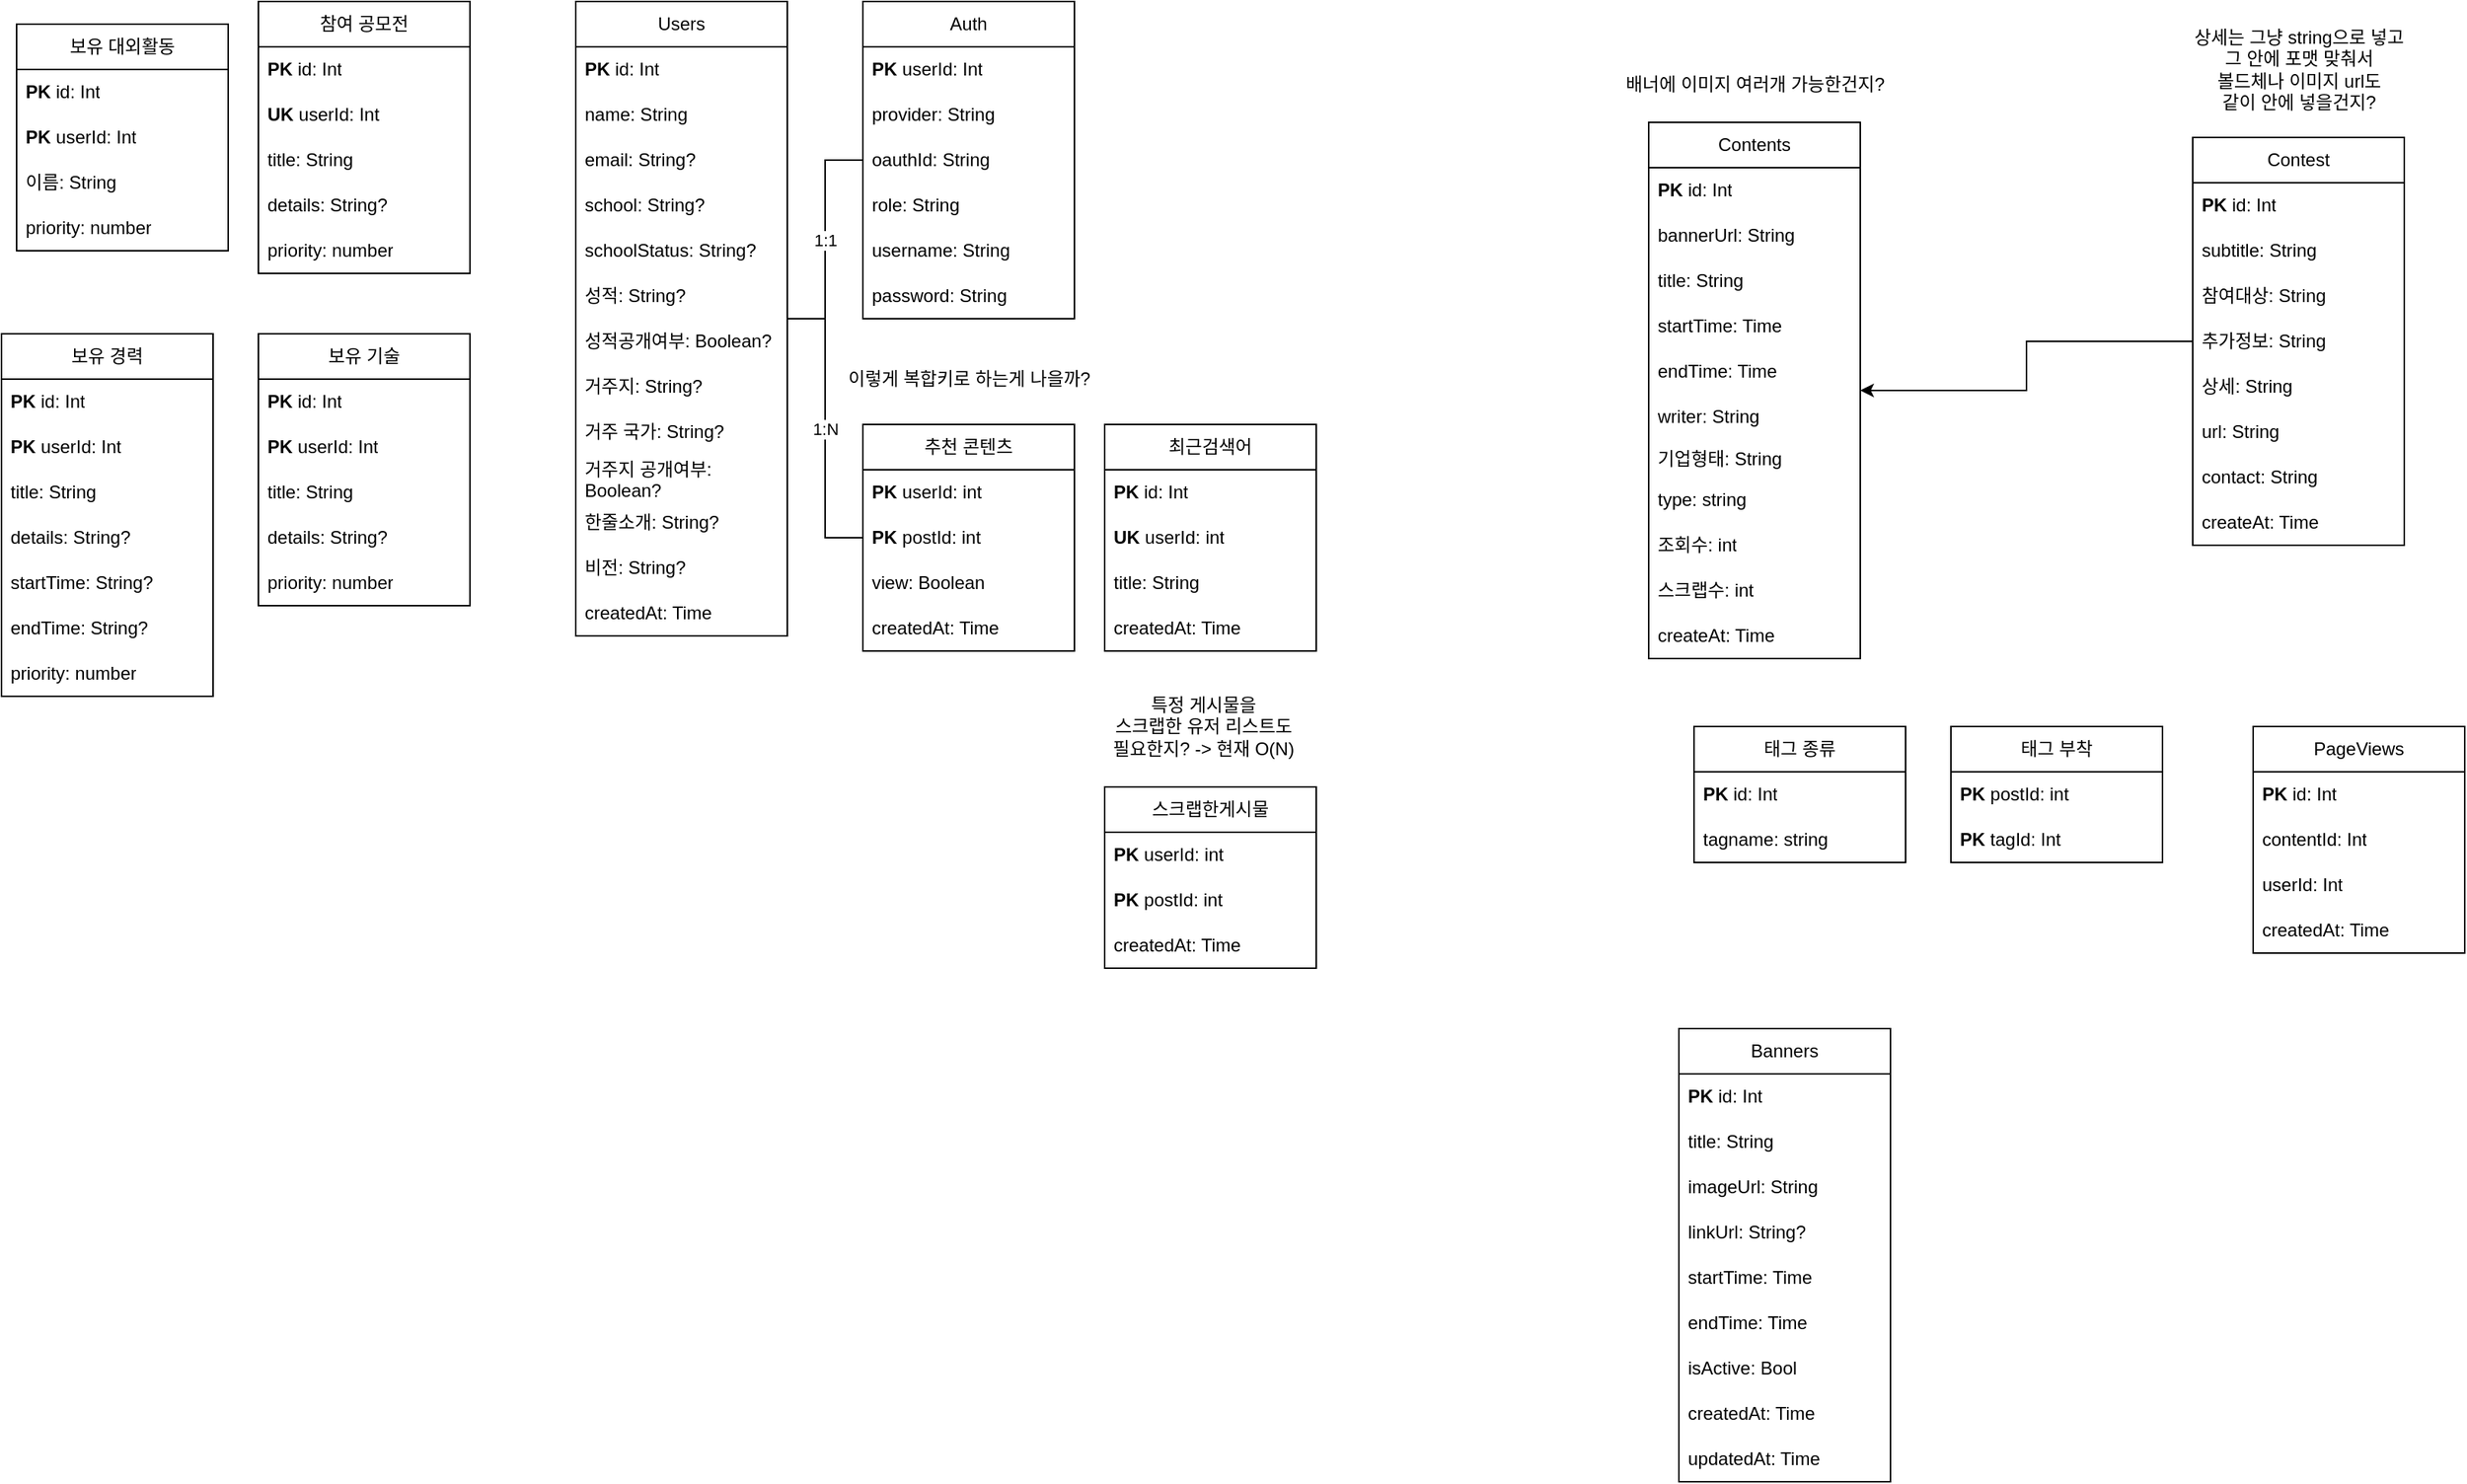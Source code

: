 <mxfile version="28.1.0">
  <diagram name="페이지-1" id="HZmdHl-DIuU1iqDuJJp0">
    <mxGraphModel dx="2016" dy="564" grid="1" gridSize="10" guides="1" tooltips="1" connect="1" arrows="1" fold="1" page="1" pageScale="1" pageWidth="827" pageHeight="1169" math="0" shadow="0">
      <root>
        <mxCell id="0" />
        <mxCell id="1" parent="0" />
        <mxCell id="65h-Gdv-DMRU2zTLTygP-1" value="Users" style="swimlane;fontStyle=0;childLayout=stackLayout;horizontal=1;startSize=30;horizontalStack=0;resizeParent=1;resizeParentMax=0;resizeLast=0;collapsible=1;marginBottom=0;whiteSpace=wrap;html=1;" parent="1" vertex="1">
          <mxGeometry x="170" y="240" width="140" height="420" as="geometry" />
        </mxCell>
        <mxCell id="65h-Gdv-DMRU2zTLTygP-2" value="&lt;b&gt;PK&lt;/b&gt; id: Int" style="text;strokeColor=none;fillColor=none;align=left;verticalAlign=middle;spacingLeft=4;spacingRight=4;overflow=hidden;points=[[0,0.5],[1,0.5]];portConstraint=eastwest;rotatable=0;whiteSpace=wrap;html=1;" parent="65h-Gdv-DMRU2zTLTygP-1" vertex="1">
          <mxGeometry y="30" width="140" height="30" as="geometry" />
        </mxCell>
        <mxCell id="65h-Gdv-DMRU2zTLTygP-3" value="name: String" style="text;strokeColor=none;fillColor=none;align=left;verticalAlign=middle;spacingLeft=4;spacingRight=4;overflow=hidden;points=[[0,0.5],[1,0.5]];portConstraint=eastwest;rotatable=0;whiteSpace=wrap;html=1;" parent="65h-Gdv-DMRU2zTLTygP-1" vertex="1">
          <mxGeometry y="60" width="140" height="30" as="geometry" />
        </mxCell>
        <mxCell id="65h-Gdv-DMRU2zTLTygP-9" value="email: String?" style="text;strokeColor=none;fillColor=none;align=left;verticalAlign=middle;spacingLeft=4;spacingRight=4;overflow=hidden;points=[[0,0.5],[1,0.5]];portConstraint=eastwest;rotatable=0;whiteSpace=wrap;html=1;" parent="65h-Gdv-DMRU2zTLTygP-1" vertex="1">
          <mxGeometry y="90" width="140" height="30" as="geometry" />
        </mxCell>
        <mxCell id="65h-Gdv-DMRU2zTLTygP-35" value="school: String?" style="text;strokeColor=none;fillColor=none;align=left;verticalAlign=middle;spacingLeft=4;spacingRight=4;overflow=hidden;points=[[0,0.5],[1,0.5]];portConstraint=eastwest;rotatable=0;whiteSpace=wrap;html=1;" parent="65h-Gdv-DMRU2zTLTygP-1" vertex="1">
          <mxGeometry y="120" width="140" height="30" as="geometry" />
        </mxCell>
        <mxCell id="65h-Gdv-DMRU2zTLTygP-36" value="schoolStatus: String?" style="text;strokeColor=none;fillColor=none;align=left;verticalAlign=middle;spacingLeft=4;spacingRight=4;overflow=hidden;points=[[0,0.5],[1,0.5]];portConstraint=eastwest;rotatable=0;whiteSpace=wrap;html=1;" parent="65h-Gdv-DMRU2zTLTygP-1" vertex="1">
          <mxGeometry y="150" width="140" height="30" as="geometry" />
        </mxCell>
        <mxCell id="65h-Gdv-DMRU2zTLTygP-37" value="성적: String?" style="text;strokeColor=none;fillColor=none;align=left;verticalAlign=middle;spacingLeft=4;spacingRight=4;overflow=hidden;points=[[0,0.5],[1,0.5]];portConstraint=eastwest;rotatable=0;whiteSpace=wrap;html=1;" parent="65h-Gdv-DMRU2zTLTygP-1" vertex="1">
          <mxGeometry y="180" width="140" height="30" as="geometry" />
        </mxCell>
        <mxCell id="65h-Gdv-DMRU2zTLTygP-38" value="성적공개여부: Boolean?" style="text;strokeColor=none;fillColor=none;align=left;verticalAlign=middle;spacingLeft=4;spacingRight=4;overflow=hidden;points=[[0,0.5],[1,0.5]];portConstraint=eastwest;rotatable=0;whiteSpace=wrap;html=1;" parent="65h-Gdv-DMRU2zTLTygP-1" vertex="1">
          <mxGeometry y="210" width="140" height="30" as="geometry" />
        </mxCell>
        <mxCell id="65h-Gdv-DMRU2zTLTygP-43" value="거주지: String?" style="text;strokeColor=none;fillColor=none;align=left;verticalAlign=middle;spacingLeft=4;spacingRight=4;overflow=hidden;points=[[0,0.5],[1,0.5]];portConstraint=eastwest;rotatable=0;whiteSpace=wrap;html=1;" parent="65h-Gdv-DMRU2zTLTygP-1" vertex="1">
          <mxGeometry y="240" width="140" height="30" as="geometry" />
        </mxCell>
        <mxCell id="65h-Gdv-DMRU2zTLTygP-44" value="거주 국가: String?" style="text;strokeColor=none;fillColor=none;align=left;verticalAlign=middle;spacingLeft=4;spacingRight=4;overflow=hidden;points=[[0,0.5],[1,0.5]];portConstraint=eastwest;rotatable=0;whiteSpace=wrap;html=1;" parent="65h-Gdv-DMRU2zTLTygP-1" vertex="1">
          <mxGeometry y="270" width="140" height="30" as="geometry" />
        </mxCell>
        <mxCell id="65h-Gdv-DMRU2zTLTygP-45" value="거주지 공개여부: Boolean?" style="text;strokeColor=none;fillColor=none;align=left;verticalAlign=middle;spacingLeft=4;spacingRight=4;overflow=hidden;points=[[0,0.5],[1,0.5]];portConstraint=eastwest;rotatable=0;whiteSpace=wrap;html=1;" parent="65h-Gdv-DMRU2zTLTygP-1" vertex="1">
          <mxGeometry y="300" width="140" height="30" as="geometry" />
        </mxCell>
        <mxCell id="65h-Gdv-DMRU2zTLTygP-39" value="한줄소개: String?" style="text;strokeColor=none;fillColor=none;align=left;verticalAlign=middle;spacingLeft=4;spacingRight=4;overflow=hidden;points=[[0,0.5],[1,0.5]];portConstraint=eastwest;rotatable=0;whiteSpace=wrap;html=1;" parent="65h-Gdv-DMRU2zTLTygP-1" vertex="1">
          <mxGeometry y="330" width="140" height="30" as="geometry" />
        </mxCell>
        <mxCell id="65h-Gdv-DMRU2zTLTygP-40" value="비전: String?" style="text;strokeColor=none;fillColor=none;align=left;verticalAlign=middle;spacingLeft=4;spacingRight=4;overflow=hidden;points=[[0,0.5],[1,0.5]];portConstraint=eastwest;rotatable=0;whiteSpace=wrap;html=1;" parent="65h-Gdv-DMRU2zTLTygP-1" vertex="1">
          <mxGeometry y="360" width="140" height="30" as="geometry" />
        </mxCell>
        <mxCell id="65h-Gdv-DMRU2zTLTygP-4" value="created&lt;span style=&quot;background-color: transparent; color: light-dark(rgb(0, 0, 0), rgb(255, 255, 255));&quot;&gt;At: Time&lt;/span&gt;" style="text;strokeColor=none;fillColor=none;align=left;verticalAlign=middle;spacingLeft=4;spacingRight=4;overflow=hidden;points=[[0,0.5],[1,0.5]];portConstraint=eastwest;rotatable=0;whiteSpace=wrap;html=1;" parent="65h-Gdv-DMRU2zTLTygP-1" vertex="1">
          <mxGeometry y="390" width="140" height="30" as="geometry" />
        </mxCell>
        <mxCell id="65h-Gdv-DMRU2zTLTygP-105" value="1:1" style="edgeStyle=orthogonalEdgeStyle;rounded=0;orthogonalLoop=1;jettySize=auto;html=1;endArrow=none;endFill=0;" parent="1" source="65h-Gdv-DMRU2zTLTygP-5" target="65h-Gdv-DMRU2zTLTygP-1" edge="1">
          <mxGeometry relative="1" as="geometry" />
        </mxCell>
        <mxCell id="65h-Gdv-DMRU2zTLTygP-5" value="Auth" style="swimlane;fontStyle=0;childLayout=stackLayout;horizontal=1;startSize=30;horizontalStack=0;resizeParent=1;resizeParentMax=0;resizeLast=0;collapsible=1;marginBottom=0;whiteSpace=wrap;html=1;" parent="1" vertex="1">
          <mxGeometry x="360" y="240" width="140" height="210" as="geometry" />
        </mxCell>
        <mxCell id="65h-Gdv-DMRU2zTLTygP-6" value="&lt;b&gt;PK&amp;nbsp;&lt;/b&gt;userId: Int" style="text;strokeColor=none;fillColor=none;align=left;verticalAlign=middle;spacingLeft=4;spacingRight=4;overflow=hidden;points=[[0,0.5],[1,0.5]];portConstraint=eastwest;rotatable=0;whiteSpace=wrap;html=1;" parent="65h-Gdv-DMRU2zTLTygP-5" vertex="1">
          <mxGeometry y="30" width="140" height="30" as="geometry" />
        </mxCell>
        <mxCell id="65h-Gdv-DMRU2zTLTygP-7" value="provider: String" style="text;strokeColor=none;fillColor=none;align=left;verticalAlign=middle;spacingLeft=4;spacingRight=4;overflow=hidden;points=[[0,0.5],[1,0.5]];portConstraint=eastwest;rotatable=0;whiteSpace=wrap;html=1;" parent="65h-Gdv-DMRU2zTLTygP-5" vertex="1">
          <mxGeometry y="60" width="140" height="30" as="geometry" />
        </mxCell>
        <mxCell id="65h-Gdv-DMRU2zTLTygP-8" value="oau&lt;span style=&quot;background-color: transparent; color: light-dark(rgb(0, 0, 0), rgb(255, 255, 255));&quot;&gt;thId: String&lt;/span&gt;" style="text;strokeColor=none;fillColor=none;align=left;verticalAlign=middle;spacingLeft=4;spacingRight=4;overflow=hidden;points=[[0,0.5],[1,0.5]];portConstraint=eastwest;rotatable=0;whiteSpace=wrap;html=1;" parent="65h-Gdv-DMRU2zTLTygP-5" vertex="1">
          <mxGeometry y="90" width="140" height="30" as="geometry" />
        </mxCell>
        <mxCell id="65h-Gdv-DMRU2zTLTygP-10" value="role: String" style="text;strokeColor=none;fillColor=none;align=left;verticalAlign=middle;spacingLeft=4;spacingRight=4;overflow=hidden;points=[[0,0.5],[1,0.5]];portConstraint=eastwest;rotatable=0;whiteSpace=wrap;html=1;" parent="65h-Gdv-DMRU2zTLTygP-5" vertex="1">
          <mxGeometry y="120" width="140" height="30" as="geometry" />
        </mxCell>
        <mxCell id="65h-Gdv-DMRU2zTLTygP-12" value="username: String" style="text;strokeColor=none;fillColor=none;align=left;verticalAlign=middle;spacingLeft=4;spacingRight=4;overflow=hidden;points=[[0,0.5],[1,0.5]];portConstraint=eastwest;rotatable=0;whiteSpace=wrap;html=1;" parent="65h-Gdv-DMRU2zTLTygP-5" vertex="1">
          <mxGeometry y="150" width="140" height="30" as="geometry" />
        </mxCell>
        <mxCell id="65h-Gdv-DMRU2zTLTygP-11" value="password: String" style="text;strokeColor=none;fillColor=none;align=left;verticalAlign=middle;spacingLeft=4;spacingRight=4;overflow=hidden;points=[[0,0.5],[1,0.5]];portConstraint=eastwest;rotatable=0;whiteSpace=wrap;html=1;" parent="65h-Gdv-DMRU2zTLTygP-5" vertex="1">
          <mxGeometry y="180" width="140" height="30" as="geometry" />
        </mxCell>
        <mxCell id="65h-Gdv-DMRU2zTLTygP-106" value="1:N" style="edgeStyle=orthogonalEdgeStyle;rounded=0;orthogonalLoop=1;jettySize=auto;html=1;endArrow=none;endFill=0;" parent="1" source="65h-Gdv-DMRU2zTLTygP-58" target="65h-Gdv-DMRU2zTLTygP-1" edge="1">
          <mxGeometry relative="1" as="geometry">
            <mxPoint as="offset" />
          </mxGeometry>
        </mxCell>
        <mxCell id="DnR7CBzUmNkw4weMnupj-3" style="edgeStyle=orthogonalEdgeStyle;rounded=0;orthogonalLoop=1;jettySize=auto;html=1;" parent="1" source="65h-Gdv-DMRU2zTLTygP-18" target="TnGQT6nyaI8jdXGnLMMr-35" edge="1">
          <mxGeometry relative="1" as="geometry" />
        </mxCell>
        <mxCell id="65h-Gdv-DMRU2zTLTygP-18" value="Contest" style="swimlane;fontStyle=0;childLayout=stackLayout;horizontal=1;startSize=30;horizontalStack=0;resizeParent=1;resizeParentMax=0;resizeLast=0;collapsible=1;marginBottom=0;whiteSpace=wrap;html=1;" parent="1" vertex="1">
          <mxGeometry x="1240" y="330" width="140" height="270" as="geometry" />
        </mxCell>
        <mxCell id="65h-Gdv-DMRU2zTLTygP-19" value="&lt;b&gt;PK&amp;nbsp;&lt;/b&gt;id: Int" style="text;strokeColor=none;fillColor=none;align=left;verticalAlign=middle;spacingLeft=4;spacingRight=4;overflow=hidden;points=[[0,0.5],[1,0.5]];portConstraint=eastwest;rotatable=0;whiteSpace=wrap;html=1;" parent="65h-Gdv-DMRU2zTLTygP-18" vertex="1">
          <mxGeometry y="30" width="140" height="30" as="geometry" />
        </mxCell>
        <mxCell id="65h-Gdv-DMRU2zTLTygP-23" value="subtitle: String" style="text;strokeColor=none;fillColor=none;align=left;verticalAlign=middle;spacingLeft=4;spacingRight=4;overflow=hidden;points=[[0,0.5],[1,0.5]];portConstraint=eastwest;rotatable=0;whiteSpace=wrap;html=1;" parent="65h-Gdv-DMRU2zTLTygP-18" vertex="1">
          <mxGeometry y="60" width="140" height="30" as="geometry" />
        </mxCell>
        <mxCell id="65h-Gdv-DMRU2zTLTygP-29" value="참여대상: String" style="text;strokeColor=none;fillColor=none;align=left;verticalAlign=middle;spacingLeft=4;spacingRight=4;overflow=hidden;points=[[0,0.5],[1,0.5]];portConstraint=eastwest;rotatable=0;whiteSpace=wrap;html=1;" parent="65h-Gdv-DMRU2zTLTygP-18" vertex="1">
          <mxGeometry y="90" width="140" height="30" as="geometry" />
        </mxCell>
        <mxCell id="65h-Gdv-DMRU2zTLTygP-30" value="추가정보: String" style="text;strokeColor=none;fillColor=none;align=left;verticalAlign=middle;spacingLeft=4;spacingRight=4;overflow=hidden;points=[[0,0.5],[1,0.5]];portConstraint=eastwest;rotatable=0;whiteSpace=wrap;html=1;" parent="65h-Gdv-DMRU2zTLTygP-18" vertex="1">
          <mxGeometry y="120" width="140" height="30" as="geometry" />
        </mxCell>
        <mxCell id="65h-Gdv-DMRU2zTLTygP-31" value="상세: String" style="text;strokeColor=none;fillColor=none;align=left;verticalAlign=middle;spacingLeft=4;spacingRight=4;overflow=hidden;points=[[0,0.5],[1,0.5]];portConstraint=eastwest;rotatable=0;whiteSpace=wrap;html=1;" parent="65h-Gdv-DMRU2zTLTygP-18" vertex="1">
          <mxGeometry y="150" width="140" height="30" as="geometry" />
        </mxCell>
        <mxCell id="65h-Gdv-DMRU2zTLTygP-32" value="url: String" style="text;strokeColor=none;fillColor=none;align=left;verticalAlign=middle;spacingLeft=4;spacingRight=4;overflow=hidden;points=[[0,0.5],[1,0.5]];portConstraint=eastwest;rotatable=0;whiteSpace=wrap;html=1;" parent="65h-Gdv-DMRU2zTLTygP-18" vertex="1">
          <mxGeometry y="180" width="140" height="30" as="geometry" />
        </mxCell>
        <mxCell id="65h-Gdv-DMRU2zTLTygP-33" value="contact: String" style="text;strokeColor=none;fillColor=none;align=left;verticalAlign=middle;spacingLeft=4;spacingRight=4;overflow=hidden;points=[[0,0.5],[1,0.5]];portConstraint=eastwest;rotatable=0;whiteSpace=wrap;html=1;" parent="65h-Gdv-DMRU2zTLTygP-18" vertex="1">
          <mxGeometry y="210" width="140" height="30" as="geometry" />
        </mxCell>
        <mxCell id="65h-Gdv-DMRU2zTLTygP-22" value="createAt: Time" style="text;strokeColor=none;fillColor=none;align=left;verticalAlign=middle;spacingLeft=4;spacingRight=4;overflow=hidden;points=[[0,0.5],[1,0.5]];portConstraint=eastwest;rotatable=0;whiteSpace=wrap;html=1;" parent="65h-Gdv-DMRU2zTLTygP-18" vertex="1">
          <mxGeometry y="240" width="140" height="30" as="geometry" />
        </mxCell>
        <mxCell id="65h-Gdv-DMRU2zTLTygP-50" value="최근검색어" style="swimlane;fontStyle=0;childLayout=stackLayout;horizontal=1;startSize=30;horizontalStack=0;resizeParent=1;resizeParentMax=0;resizeLast=0;collapsible=1;marginBottom=0;whiteSpace=wrap;html=1;" parent="1" vertex="1">
          <mxGeometry x="520" y="520" width="140" height="150" as="geometry" />
        </mxCell>
        <mxCell id="65h-Gdv-DMRU2zTLTygP-51" value="&lt;b&gt;PK&amp;nbsp;&lt;/b&gt;id: Int" style="text;strokeColor=none;fillColor=none;align=left;verticalAlign=middle;spacingLeft=4;spacingRight=4;overflow=hidden;points=[[0,0.5],[1,0.5]];portConstraint=eastwest;rotatable=0;whiteSpace=wrap;html=1;" parent="65h-Gdv-DMRU2zTLTygP-50" vertex="1">
          <mxGeometry y="30" width="140" height="30" as="geometry" />
        </mxCell>
        <mxCell id="65h-Gdv-DMRU2zTLTygP-53" value="&lt;span style=&quot;background-color: transparent; color: light-dark(rgb(0, 0, 0), rgb(255, 255, 255));&quot;&gt;&lt;b&gt;UK&lt;/b&gt; userId: int&lt;/span&gt;" style="text;strokeColor=none;fillColor=none;align=left;verticalAlign=middle;spacingLeft=4;spacingRight=4;overflow=hidden;points=[[0,0.5],[1,0.5]];portConstraint=eastwest;rotatable=0;whiteSpace=wrap;html=1;" parent="65h-Gdv-DMRU2zTLTygP-50" vertex="1">
          <mxGeometry y="60" width="140" height="30" as="geometry" />
        </mxCell>
        <mxCell id="65h-Gdv-DMRU2zTLTygP-52" value="title: String" style="text;strokeColor=none;fillColor=none;align=left;verticalAlign=middle;spacingLeft=4;spacingRight=4;overflow=hidden;points=[[0,0.5],[1,0.5]];portConstraint=eastwest;rotatable=0;whiteSpace=wrap;html=1;" parent="65h-Gdv-DMRU2zTLTygP-50" vertex="1">
          <mxGeometry y="90" width="140" height="30" as="geometry" />
        </mxCell>
        <mxCell id="65h-Gdv-DMRU2zTLTygP-57" value="created&lt;span style=&quot;background-color: transparent; color: light-dark(rgb(0, 0, 0), rgb(255, 255, 255));&quot;&gt;At: Time&lt;/span&gt;" style="text;strokeColor=none;fillColor=none;align=left;verticalAlign=middle;spacingLeft=4;spacingRight=4;overflow=hidden;points=[[0,0.5],[1,0.5]];portConstraint=eastwest;rotatable=0;whiteSpace=wrap;html=1;" parent="65h-Gdv-DMRU2zTLTygP-50" vertex="1">
          <mxGeometry y="120" width="140" height="30" as="geometry" />
        </mxCell>
        <mxCell id="65h-Gdv-DMRU2zTLTygP-58" value="추천 콘텐츠" style="swimlane;fontStyle=0;childLayout=stackLayout;horizontal=1;startSize=30;horizontalStack=0;resizeParent=1;resizeParentMax=0;resizeLast=0;collapsible=1;marginBottom=0;whiteSpace=wrap;html=1;" parent="1" vertex="1">
          <mxGeometry x="360" y="520" width="140" height="150" as="geometry" />
        </mxCell>
        <mxCell id="65h-Gdv-DMRU2zTLTygP-60" value="&lt;b&gt;PK&amp;nbsp;&lt;/b&gt;&lt;span style=&quot;background-color: transparent; color: light-dark(rgb(0, 0, 0), rgb(255, 255, 255));&quot;&gt;userId: int&lt;/span&gt;" style="text;strokeColor=none;fillColor=none;align=left;verticalAlign=middle;spacingLeft=4;spacingRight=4;overflow=hidden;points=[[0,0.5],[1,0.5]];portConstraint=eastwest;rotatable=0;whiteSpace=wrap;html=1;" parent="65h-Gdv-DMRU2zTLTygP-58" vertex="1">
          <mxGeometry y="30" width="140" height="30" as="geometry" />
        </mxCell>
        <mxCell id="65h-Gdv-DMRU2zTLTygP-61" value="&lt;b&gt;PK&amp;nbsp;&lt;/b&gt;postId: int" style="text;strokeColor=none;fillColor=none;align=left;verticalAlign=middle;spacingLeft=4;spacingRight=4;overflow=hidden;points=[[0,0.5],[1,0.5]];portConstraint=eastwest;rotatable=0;whiteSpace=wrap;html=1;" parent="65h-Gdv-DMRU2zTLTygP-58" vertex="1">
          <mxGeometry y="60" width="140" height="30" as="geometry" />
        </mxCell>
        <mxCell id="DnR7CBzUmNkw4weMnupj-1" value="&lt;span style=&quot;background-color: transparent; color: light-dark(rgb(0, 0, 0), rgb(255, 255, 255));&quot;&gt;view: Boolean&lt;/span&gt;" style="text;strokeColor=none;fillColor=none;align=left;verticalAlign=middle;spacingLeft=4;spacingRight=4;overflow=hidden;points=[[0,0.5],[1,0.5]];portConstraint=eastwest;rotatable=0;whiteSpace=wrap;html=1;" parent="65h-Gdv-DMRU2zTLTygP-58" vertex="1">
          <mxGeometry y="90" width="140" height="30" as="geometry" />
        </mxCell>
        <mxCell id="65h-Gdv-DMRU2zTLTygP-62" value="created&lt;span style=&quot;background-color: transparent; color: light-dark(rgb(0, 0, 0), rgb(255, 255, 255));&quot;&gt;At: Time&lt;/span&gt;" style="text;strokeColor=none;fillColor=none;align=left;verticalAlign=middle;spacingLeft=4;spacingRight=4;overflow=hidden;points=[[0,0.5],[1,0.5]];portConstraint=eastwest;rotatable=0;whiteSpace=wrap;html=1;" parent="65h-Gdv-DMRU2zTLTygP-58" vertex="1">
          <mxGeometry y="120" width="140" height="30" as="geometry" />
        </mxCell>
        <mxCell id="65h-Gdv-DMRU2zTLTygP-63" value="스크랩한게시물" style="swimlane;fontStyle=0;childLayout=stackLayout;horizontal=1;startSize=30;horizontalStack=0;resizeParent=1;resizeParentMax=0;resizeLast=0;collapsible=1;marginBottom=0;whiteSpace=wrap;html=1;" parent="1" vertex="1">
          <mxGeometry x="520" y="760" width="140" height="120" as="geometry" />
        </mxCell>
        <mxCell id="65h-Gdv-DMRU2zTLTygP-65" value="&lt;b&gt;PK&amp;nbsp;&lt;/b&gt;&lt;span style=&quot;background-color: transparent; color: light-dark(rgb(0, 0, 0), rgb(255, 255, 255));&quot;&gt;userId: int&lt;/span&gt;" style="text;strokeColor=none;fillColor=none;align=left;verticalAlign=middle;spacingLeft=4;spacingRight=4;overflow=hidden;points=[[0,0.5],[1,0.5]];portConstraint=eastwest;rotatable=0;whiteSpace=wrap;html=1;" parent="65h-Gdv-DMRU2zTLTygP-63" vertex="1">
          <mxGeometry y="30" width="140" height="30" as="geometry" />
        </mxCell>
        <mxCell id="65h-Gdv-DMRU2zTLTygP-68" value="&lt;b&gt;PK&amp;nbsp;&lt;/b&gt;&lt;span style=&quot;background-color: transparent; color: light-dark(rgb(0, 0, 0), rgb(255, 255, 255));&quot;&gt;postId: int&lt;/span&gt;" style="text;strokeColor=none;fillColor=none;align=left;verticalAlign=middle;spacingLeft=4;spacingRight=4;overflow=hidden;points=[[0,0.5],[1,0.5]];portConstraint=eastwest;rotatable=0;whiteSpace=wrap;html=1;" parent="65h-Gdv-DMRU2zTLTygP-63" vertex="1">
          <mxGeometry y="60" width="140" height="30" as="geometry" />
        </mxCell>
        <mxCell id="65h-Gdv-DMRU2zTLTygP-67" value="created&lt;span style=&quot;background-color: transparent; color: light-dark(rgb(0, 0, 0), rgb(255, 255, 255));&quot;&gt;At: Time&lt;/span&gt;" style="text;strokeColor=none;fillColor=none;align=left;verticalAlign=middle;spacingLeft=4;spacingRight=4;overflow=hidden;points=[[0,0.5],[1,0.5]];portConstraint=eastwest;rotatable=0;whiteSpace=wrap;html=1;" parent="65h-Gdv-DMRU2zTLTygP-63" vertex="1">
          <mxGeometry y="90" width="140" height="30" as="geometry" />
        </mxCell>
        <mxCell id="65h-Gdv-DMRU2zTLTygP-85" value="특정 게시물을&lt;div&gt;스크랩한 유저 리스트도&lt;/div&gt;&lt;div&gt;필요한지? -&amp;gt; 현재 O(N)&lt;/div&gt;" style="text;html=1;align=center;verticalAlign=middle;resizable=0;points=[];autosize=1;strokeColor=none;fillColor=none;" parent="1" vertex="1">
          <mxGeometry x="515" y="690" width="140" height="60" as="geometry" />
        </mxCell>
        <mxCell id="65h-Gdv-DMRU2zTLTygP-88" value="태그 종류" style="swimlane;fontStyle=0;childLayout=stackLayout;horizontal=1;startSize=30;horizontalStack=0;resizeParent=1;resizeParentMax=0;resizeLast=0;collapsible=1;marginBottom=0;whiteSpace=wrap;html=1;" parent="1" vertex="1">
          <mxGeometry x="910" y="720" width="140" height="90" as="geometry" />
        </mxCell>
        <mxCell id="65h-Gdv-DMRU2zTLTygP-92" value="&lt;b&gt;PK&amp;nbsp;&lt;/b&gt;id: Int" style="text;strokeColor=none;fillColor=none;align=left;verticalAlign=middle;spacingLeft=4;spacingRight=4;overflow=hidden;points=[[0,0.5],[1,0.5]];portConstraint=eastwest;rotatable=0;whiteSpace=wrap;html=1;" parent="65h-Gdv-DMRU2zTLTygP-88" vertex="1">
          <mxGeometry y="30" width="140" height="30" as="geometry" />
        </mxCell>
        <mxCell id="65h-Gdv-DMRU2zTLTygP-90" value="tagname: string" style="text;strokeColor=none;fillColor=none;align=left;verticalAlign=middle;spacingLeft=4;spacingRight=4;overflow=hidden;points=[[0,0.5],[1,0.5]];portConstraint=eastwest;rotatable=0;whiteSpace=wrap;html=1;" parent="65h-Gdv-DMRU2zTLTygP-88" vertex="1">
          <mxGeometry y="60" width="140" height="30" as="geometry" />
        </mxCell>
        <mxCell id="65h-Gdv-DMRU2zTLTygP-93" value="태그 부착" style="swimlane;fontStyle=0;childLayout=stackLayout;horizontal=1;startSize=30;horizontalStack=0;resizeParent=1;resizeParentMax=0;resizeLast=0;collapsible=1;marginBottom=0;whiteSpace=wrap;html=1;" parent="1" vertex="1">
          <mxGeometry x="1080" y="720" width="140" height="90" as="geometry" />
        </mxCell>
        <mxCell id="65h-Gdv-DMRU2zTLTygP-96" value="&lt;b&gt;PK&amp;nbsp;&lt;/b&gt;postId: int" style="text;strokeColor=none;fillColor=none;align=left;verticalAlign=middle;spacingLeft=4;spacingRight=4;overflow=hidden;points=[[0,0.5],[1,0.5]];portConstraint=eastwest;rotatable=0;whiteSpace=wrap;html=1;" parent="65h-Gdv-DMRU2zTLTygP-93" vertex="1">
          <mxGeometry y="30" width="140" height="30" as="geometry" />
        </mxCell>
        <mxCell id="65h-Gdv-DMRU2zTLTygP-94" value="&lt;b&gt;PK&amp;nbsp;&lt;/b&gt;tagId: Int" style="text;strokeColor=none;fillColor=none;align=left;verticalAlign=middle;spacingLeft=4;spacingRight=4;overflow=hidden;points=[[0,0.5],[1,0.5]];portConstraint=eastwest;rotatable=0;whiteSpace=wrap;html=1;" parent="65h-Gdv-DMRU2zTLTygP-93" vertex="1">
          <mxGeometry y="60" width="140" height="30" as="geometry" />
        </mxCell>
        <mxCell id="65h-Gdv-DMRU2zTLTygP-97" value="이렇게 복합키로 하는게 나을까?" style="text;html=1;align=center;verticalAlign=middle;resizable=0;points=[];autosize=1;strokeColor=none;fillColor=none;" parent="1" vertex="1">
          <mxGeometry x="340" y="475" width="180" height="30" as="geometry" />
        </mxCell>
        <mxCell id="65h-Gdv-DMRU2zTLTygP-98" value="배너에 이미지 여러개 가능한건지?" style="text;html=1;align=center;verticalAlign=middle;resizable=0;points=[];autosize=1;strokeColor=none;fillColor=none;" parent="1" vertex="1">
          <mxGeometry x="855" y="280" width="190" height="30" as="geometry" />
        </mxCell>
        <mxCell id="65h-Gdv-DMRU2zTLTygP-103" value="상세는 그냥 string으로 넣고&lt;br&gt;그 안에 포맷 맞춰서&lt;br&gt;볼드체나 이미지 url도&lt;br&gt;같이 안에 넣을건지?" style="text;html=1;align=center;verticalAlign=middle;resizable=0;points=[];autosize=1;strokeColor=none;fillColor=none;" parent="1" vertex="1">
          <mxGeometry x="1230" y="250" width="160" height="70" as="geometry" />
        </mxCell>
        <mxCell id="TnGQT6nyaI8jdXGnLMMr-1" value="참여 공모전" style="swimlane;fontStyle=0;childLayout=stackLayout;horizontal=1;startSize=30;horizontalStack=0;resizeParent=1;resizeParentMax=0;resizeLast=0;collapsible=1;marginBottom=0;whiteSpace=wrap;html=1;" parent="1" vertex="1">
          <mxGeometry x="-40" y="240" width="140" height="180" as="geometry" />
        </mxCell>
        <mxCell id="TnGQT6nyaI8jdXGnLMMr-16" value="&lt;b&gt;PK&amp;nbsp;&lt;/b&gt;id: Int" style="text;strokeColor=none;fillColor=none;align=left;verticalAlign=middle;spacingLeft=4;spacingRight=4;overflow=hidden;points=[[0,0.5],[1,0.5]];portConstraint=eastwest;rotatable=0;whiteSpace=wrap;html=1;" parent="TnGQT6nyaI8jdXGnLMMr-1" vertex="1">
          <mxGeometry y="30" width="140" height="30" as="geometry" />
        </mxCell>
        <mxCell id="TnGQT6nyaI8jdXGnLMMr-2" value="&lt;b&gt;UK&amp;nbsp;&lt;/b&gt;userId: Int" style="text;strokeColor=none;fillColor=none;align=left;verticalAlign=middle;spacingLeft=4;spacingRight=4;overflow=hidden;points=[[0,0.5],[1,0.5]];portConstraint=eastwest;rotatable=0;whiteSpace=wrap;html=1;" parent="TnGQT6nyaI8jdXGnLMMr-1" vertex="1">
          <mxGeometry y="60" width="140" height="30" as="geometry" />
        </mxCell>
        <mxCell id="TnGQT6nyaI8jdXGnLMMr-3" value="title: String" style="text;strokeColor=none;fillColor=none;align=left;verticalAlign=middle;spacingLeft=4;spacingRight=4;overflow=hidden;points=[[0,0.5],[1,0.5]];portConstraint=eastwest;rotatable=0;whiteSpace=wrap;html=1;" parent="TnGQT6nyaI8jdXGnLMMr-1" vertex="1">
          <mxGeometry y="90" width="140" height="30" as="geometry" />
        </mxCell>
        <mxCell id="DnR7CBzUmNkw4weMnupj-4" value="details: String?" style="text;strokeColor=none;fillColor=none;align=left;verticalAlign=middle;spacingLeft=4;spacingRight=4;overflow=hidden;points=[[0,0.5],[1,0.5]];portConstraint=eastwest;rotatable=0;whiteSpace=wrap;html=1;" parent="TnGQT6nyaI8jdXGnLMMr-1" vertex="1">
          <mxGeometry y="120" width="140" height="30" as="geometry" />
        </mxCell>
        <mxCell id="TnGQT6nyaI8jdXGnLMMr-25" value="priority: number" style="text;strokeColor=none;fillColor=none;align=left;verticalAlign=middle;spacingLeft=4;spacingRight=4;overflow=hidden;points=[[0,0.5],[1,0.5]];portConstraint=eastwest;rotatable=0;whiteSpace=wrap;html=1;" parent="TnGQT6nyaI8jdXGnLMMr-1" vertex="1">
          <mxGeometry y="150" width="140" height="30" as="geometry" />
        </mxCell>
        <mxCell id="TnGQT6nyaI8jdXGnLMMr-9" value="보유 대외활동" style="swimlane;fontStyle=0;childLayout=stackLayout;horizontal=1;startSize=30;horizontalStack=0;resizeParent=1;resizeParentMax=0;resizeLast=0;collapsible=1;marginBottom=0;whiteSpace=wrap;html=1;" parent="1" vertex="1">
          <mxGeometry x="-200" y="255" width="140" height="150" as="geometry" />
        </mxCell>
        <mxCell id="TnGQT6nyaI8jdXGnLMMr-17" value="&lt;b&gt;PK&amp;nbsp;&lt;/b&gt;id: Int" style="text;strokeColor=none;fillColor=none;align=left;verticalAlign=middle;spacingLeft=4;spacingRight=4;overflow=hidden;points=[[0,0.5],[1,0.5]];portConstraint=eastwest;rotatable=0;whiteSpace=wrap;html=1;" parent="TnGQT6nyaI8jdXGnLMMr-9" vertex="1">
          <mxGeometry y="30" width="140" height="30" as="geometry" />
        </mxCell>
        <mxCell id="TnGQT6nyaI8jdXGnLMMr-10" value="&lt;b&gt;PK&amp;nbsp;&lt;/b&gt;userId: Int" style="text;strokeColor=none;fillColor=none;align=left;verticalAlign=middle;spacingLeft=4;spacingRight=4;overflow=hidden;points=[[0,0.5],[1,0.5]];portConstraint=eastwest;rotatable=0;whiteSpace=wrap;html=1;" parent="TnGQT6nyaI8jdXGnLMMr-9" vertex="1">
          <mxGeometry y="60" width="140" height="30" as="geometry" />
        </mxCell>
        <mxCell id="TnGQT6nyaI8jdXGnLMMr-11" value="이름: String" style="text;strokeColor=none;fillColor=none;align=left;verticalAlign=middle;spacingLeft=4;spacingRight=4;overflow=hidden;points=[[0,0.5],[1,0.5]];portConstraint=eastwest;rotatable=0;whiteSpace=wrap;html=1;" parent="TnGQT6nyaI8jdXGnLMMr-9" vertex="1">
          <mxGeometry y="90" width="140" height="30" as="geometry" />
        </mxCell>
        <mxCell id="TnGQT6nyaI8jdXGnLMMr-23" value="priority: number" style="text;strokeColor=none;fillColor=none;align=left;verticalAlign=middle;spacingLeft=4;spacingRight=4;overflow=hidden;points=[[0,0.5],[1,0.5]];portConstraint=eastwest;rotatable=0;whiteSpace=wrap;html=1;" parent="TnGQT6nyaI8jdXGnLMMr-9" vertex="1">
          <mxGeometry y="120" width="140" height="30" as="geometry" />
        </mxCell>
        <mxCell id="TnGQT6nyaI8jdXGnLMMr-12" value="보유 경력" style="swimlane;fontStyle=0;childLayout=stackLayout;horizontal=1;startSize=30;horizontalStack=0;resizeParent=1;resizeParentMax=0;resizeLast=0;collapsible=1;marginBottom=0;whiteSpace=wrap;html=1;" parent="1" vertex="1">
          <mxGeometry x="-210" y="460" width="140" height="240" as="geometry" />
        </mxCell>
        <mxCell id="TnGQT6nyaI8jdXGnLMMr-22" value="&lt;b&gt;PK&amp;nbsp;&lt;/b&gt;id: Int" style="text;strokeColor=none;fillColor=none;align=left;verticalAlign=middle;spacingLeft=4;spacingRight=4;overflow=hidden;points=[[0,0.5],[1,0.5]];portConstraint=eastwest;rotatable=0;whiteSpace=wrap;html=1;" parent="TnGQT6nyaI8jdXGnLMMr-12" vertex="1">
          <mxGeometry y="30" width="140" height="30" as="geometry" />
        </mxCell>
        <mxCell id="TnGQT6nyaI8jdXGnLMMr-13" value="&lt;b&gt;PK&amp;nbsp;&lt;/b&gt;userId: Int" style="text;strokeColor=none;fillColor=none;align=left;verticalAlign=middle;spacingLeft=4;spacingRight=4;overflow=hidden;points=[[0,0.5],[1,0.5]];portConstraint=eastwest;rotatable=0;whiteSpace=wrap;html=1;" parent="TnGQT6nyaI8jdXGnLMMr-12" vertex="1">
          <mxGeometry y="60" width="140" height="30" as="geometry" />
        </mxCell>
        <mxCell id="DnR7CBzUmNkw4weMnupj-8" value="title: String" style="text;strokeColor=none;fillColor=none;align=left;verticalAlign=middle;spacingLeft=4;spacingRight=4;overflow=hidden;points=[[0,0.5],[1,0.5]];portConstraint=eastwest;rotatable=0;whiteSpace=wrap;html=1;" parent="TnGQT6nyaI8jdXGnLMMr-12" vertex="1">
          <mxGeometry y="90" width="140" height="30" as="geometry" />
        </mxCell>
        <mxCell id="TnGQT6nyaI8jdXGnLMMr-14" value="details: String?" style="text;strokeColor=none;fillColor=none;align=left;verticalAlign=middle;spacingLeft=4;spacingRight=4;overflow=hidden;points=[[0,0.5],[1,0.5]];portConstraint=eastwest;rotatable=0;whiteSpace=wrap;html=1;" parent="TnGQT6nyaI8jdXGnLMMr-12" vertex="1">
          <mxGeometry y="120" width="140" height="30" as="geometry" />
        </mxCell>
        <mxCell id="DnR7CBzUmNkw4weMnupj-6" value="startTime: String?" style="text;strokeColor=none;fillColor=none;align=left;verticalAlign=middle;spacingLeft=4;spacingRight=4;overflow=hidden;points=[[0,0.5],[1,0.5]];portConstraint=eastwest;rotatable=0;whiteSpace=wrap;html=1;" parent="TnGQT6nyaI8jdXGnLMMr-12" vertex="1">
          <mxGeometry y="150" width="140" height="30" as="geometry" />
        </mxCell>
        <mxCell id="DnR7CBzUmNkw4weMnupj-7" value="endTime: String?" style="text;strokeColor=none;fillColor=none;align=left;verticalAlign=middle;spacingLeft=4;spacingRight=4;overflow=hidden;points=[[0,0.5],[1,0.5]];portConstraint=eastwest;rotatable=0;whiteSpace=wrap;html=1;" parent="TnGQT6nyaI8jdXGnLMMr-12" vertex="1">
          <mxGeometry y="180" width="140" height="30" as="geometry" />
        </mxCell>
        <mxCell id="TnGQT6nyaI8jdXGnLMMr-26" value="priority: number" style="text;strokeColor=none;fillColor=none;align=left;verticalAlign=middle;spacingLeft=4;spacingRight=4;overflow=hidden;points=[[0,0.5],[1,0.5]];portConstraint=eastwest;rotatable=0;whiteSpace=wrap;html=1;" parent="TnGQT6nyaI8jdXGnLMMr-12" vertex="1">
          <mxGeometry y="210" width="140" height="30" as="geometry" />
        </mxCell>
        <mxCell id="TnGQT6nyaI8jdXGnLMMr-27" value="보유 기술" style="swimlane;fontStyle=0;childLayout=stackLayout;horizontal=1;startSize=30;horizontalStack=0;resizeParent=1;resizeParentMax=0;resizeLast=0;collapsible=1;marginBottom=0;whiteSpace=wrap;html=1;" parent="1" vertex="1">
          <mxGeometry x="-40" y="460" width="140" height="180" as="geometry" />
        </mxCell>
        <mxCell id="TnGQT6nyaI8jdXGnLMMr-28" value="&lt;b&gt;PK&amp;nbsp;&lt;/b&gt;id: Int" style="text;strokeColor=none;fillColor=none;align=left;verticalAlign=middle;spacingLeft=4;spacingRight=4;overflow=hidden;points=[[0,0.5],[1,0.5]];portConstraint=eastwest;rotatable=0;whiteSpace=wrap;html=1;" parent="TnGQT6nyaI8jdXGnLMMr-27" vertex="1">
          <mxGeometry y="30" width="140" height="30" as="geometry" />
        </mxCell>
        <mxCell id="TnGQT6nyaI8jdXGnLMMr-29" value="&lt;b&gt;PK&amp;nbsp;&lt;/b&gt;userId: Int" style="text;strokeColor=none;fillColor=none;align=left;verticalAlign=middle;spacingLeft=4;spacingRight=4;overflow=hidden;points=[[0,0.5],[1,0.5]];portConstraint=eastwest;rotatable=0;whiteSpace=wrap;html=1;" parent="TnGQT6nyaI8jdXGnLMMr-27" vertex="1">
          <mxGeometry y="60" width="140" height="30" as="geometry" />
        </mxCell>
        <mxCell id="TnGQT6nyaI8jdXGnLMMr-30" value="title: String" style="text;strokeColor=none;fillColor=none;align=left;verticalAlign=middle;spacingLeft=4;spacingRight=4;overflow=hidden;points=[[0,0.5],[1,0.5]];portConstraint=eastwest;rotatable=0;whiteSpace=wrap;html=1;" parent="TnGQT6nyaI8jdXGnLMMr-27" vertex="1">
          <mxGeometry y="90" width="140" height="30" as="geometry" />
        </mxCell>
        <mxCell id="DnR7CBzUmNkw4weMnupj-5" value="details: String?" style="text;strokeColor=none;fillColor=none;align=left;verticalAlign=middle;spacingLeft=4;spacingRight=4;overflow=hidden;points=[[0,0.5],[1,0.5]];portConstraint=eastwest;rotatable=0;whiteSpace=wrap;html=1;" parent="TnGQT6nyaI8jdXGnLMMr-27" vertex="1">
          <mxGeometry y="120" width="140" height="30" as="geometry" />
        </mxCell>
        <mxCell id="TnGQT6nyaI8jdXGnLMMr-31" value="priority: number" style="text;strokeColor=none;fillColor=none;align=left;verticalAlign=middle;spacingLeft=4;spacingRight=4;overflow=hidden;points=[[0,0.5],[1,0.5]];portConstraint=eastwest;rotatable=0;whiteSpace=wrap;html=1;" parent="TnGQT6nyaI8jdXGnLMMr-27" vertex="1">
          <mxGeometry y="150" width="140" height="30" as="geometry" />
        </mxCell>
        <mxCell id="TnGQT6nyaI8jdXGnLMMr-35" value="Contents" style="swimlane;fontStyle=0;childLayout=stackLayout;horizontal=1;startSize=30;horizontalStack=0;resizeParent=1;resizeParentMax=0;resizeLast=0;collapsible=1;marginBottom=0;whiteSpace=wrap;html=1;" parent="1" vertex="1">
          <mxGeometry x="880" y="320" width="140" height="355" as="geometry" />
        </mxCell>
        <mxCell id="TnGQT6nyaI8jdXGnLMMr-36" value="&lt;b&gt;PK&amp;nbsp;&lt;/b&gt;id: Int" style="text;strokeColor=none;fillColor=none;align=left;verticalAlign=middle;spacingLeft=4;spacingRight=4;overflow=hidden;points=[[0,0.5],[1,0.5]];portConstraint=eastwest;rotatable=0;whiteSpace=wrap;html=1;" parent="TnGQT6nyaI8jdXGnLMMr-35" vertex="1">
          <mxGeometry y="30" width="140" height="30" as="geometry" />
        </mxCell>
        <mxCell id="65h-Gdv-DMRU2zTLTygP-34" value="bannerUrl: String" style="text;strokeColor=none;fillColor=none;align=left;verticalAlign=middle;spacingLeft=4;spacingRight=4;overflow=hidden;points=[[0,0.5],[1,0.5]];portConstraint=eastwest;rotatable=0;whiteSpace=wrap;html=1;" parent="TnGQT6nyaI8jdXGnLMMr-35" vertex="1">
          <mxGeometry y="60" width="140" height="30" as="geometry" />
        </mxCell>
        <mxCell id="65h-Gdv-DMRU2zTLTygP-20" value="title: String" style="text;strokeColor=none;fillColor=none;align=left;verticalAlign=middle;spacingLeft=4;spacingRight=4;overflow=hidden;points=[[0,0.5],[1,0.5]];portConstraint=eastwest;rotatable=0;whiteSpace=wrap;html=1;" parent="TnGQT6nyaI8jdXGnLMMr-35" vertex="1">
          <mxGeometry y="90" width="140" height="30" as="geometry" />
        </mxCell>
        <mxCell id="65h-Gdv-DMRU2zTLTygP-26" value="startTime: Time" style="text;strokeColor=none;fillColor=none;align=left;verticalAlign=middle;spacingLeft=4;spacingRight=4;overflow=hidden;points=[[0,0.5],[1,0.5]];portConstraint=eastwest;rotatable=0;whiteSpace=wrap;html=1;" parent="TnGQT6nyaI8jdXGnLMMr-35" vertex="1">
          <mxGeometry y="120" width="140" height="30" as="geometry" />
        </mxCell>
        <mxCell id="65h-Gdv-DMRU2zTLTygP-27" value="endTime: Time" style="text;strokeColor=none;fillColor=none;align=left;verticalAlign=middle;spacingLeft=4;spacingRight=4;overflow=hidden;points=[[0,0.5],[1,0.5]];portConstraint=eastwest;rotatable=0;whiteSpace=wrap;html=1;" parent="TnGQT6nyaI8jdXGnLMMr-35" vertex="1">
          <mxGeometry y="150" width="140" height="30" as="geometry" />
        </mxCell>
        <mxCell id="65h-Gdv-DMRU2zTLTygP-21" value="writer: String" style="text;strokeColor=none;fillColor=none;align=left;verticalAlign=middle;spacingLeft=4;spacingRight=4;overflow=hidden;points=[[0,0.5],[1,0.5]];portConstraint=eastwest;rotatable=0;whiteSpace=wrap;html=1;" parent="TnGQT6nyaI8jdXGnLMMr-35" vertex="1">
          <mxGeometry y="180" width="140" height="30" as="geometry" />
        </mxCell>
        <mxCell id="65h-Gdv-DMRU2zTLTygP-28" value="기업형태: String" style="text;strokeColor=none;fillColor=none;align=left;verticalAlign=middle;spacingLeft=4;spacingRight=4;overflow=hidden;points=[[0,0.5],[1,0.5]];portConstraint=eastwest;rotatable=0;whiteSpace=wrap;html=1;" parent="TnGQT6nyaI8jdXGnLMMr-35" vertex="1">
          <mxGeometry y="210" width="140" height="25" as="geometry" />
        </mxCell>
        <mxCell id="DnR7CBzUmNkw4weMnupj-2" value="type: string" style="text;strokeColor=none;fillColor=none;align=left;verticalAlign=middle;spacingLeft=4;spacingRight=4;overflow=hidden;points=[[0,0.5],[1,0.5]];portConstraint=eastwest;rotatable=0;whiteSpace=wrap;html=1;" parent="TnGQT6nyaI8jdXGnLMMr-35" vertex="1">
          <mxGeometry y="235" width="140" height="30" as="geometry" />
        </mxCell>
        <mxCell id="TnGQT6nyaI8jdXGnLMMr-41" value="조회수: int" style="text;strokeColor=none;fillColor=none;align=left;verticalAlign=middle;spacingLeft=4;spacingRight=4;overflow=hidden;points=[[0,0.5],[1,0.5]];portConstraint=eastwest;rotatable=0;whiteSpace=wrap;html=1;" parent="TnGQT6nyaI8jdXGnLMMr-35" vertex="1">
          <mxGeometry y="265" width="140" height="30" as="geometry" />
        </mxCell>
        <mxCell id="TnGQT6nyaI8jdXGnLMMr-42" value="스크랩수: int" style="text;strokeColor=none;fillColor=none;align=left;verticalAlign=middle;spacingLeft=4;spacingRight=4;overflow=hidden;points=[[0,0.5],[1,0.5]];portConstraint=eastwest;rotatable=0;whiteSpace=wrap;html=1;" parent="TnGQT6nyaI8jdXGnLMMr-35" vertex="1">
          <mxGeometry y="295" width="140" height="30" as="geometry" />
        </mxCell>
        <mxCell id="TnGQT6nyaI8jdXGnLMMr-51" value="createAt: Time" style="text;strokeColor=none;fillColor=none;align=left;verticalAlign=middle;spacingLeft=4;spacingRight=4;overflow=hidden;points=[[0,0.5],[1,0.5]];portConstraint=eastwest;rotatable=0;whiteSpace=wrap;html=1;" parent="TnGQT6nyaI8jdXGnLMMr-35" vertex="1">
          <mxGeometry y="325" width="140" height="30" as="geometry" />
        </mxCell>
        <mxCell id="xyDapmB4pLrPUnc5Gv7z-1" value="Banners" style="swimlane;fontStyle=0;childLayout=stackLayout;horizontal=1;startSize=30;horizontalStack=0;resizeParent=1;resizeParentMax=0;resizeLast=0;collapsible=1;marginBottom=0;whiteSpace=wrap;html=1;" vertex="1" parent="1">
          <mxGeometry x="900" y="920" width="140" height="300" as="geometry" />
        </mxCell>
        <mxCell id="xyDapmB4pLrPUnc5Gv7z-2" value="&lt;b&gt;PK&amp;nbsp;&lt;/b&gt;id: Int" style="text;strokeColor=none;fillColor=none;align=left;verticalAlign=middle;spacingLeft=4;spacingRight=4;overflow=hidden;points=[[0,0.5],[1,0.5]];portConstraint=eastwest;rotatable=0;whiteSpace=wrap;html=1;" vertex="1" parent="xyDapmB4pLrPUnc5Gv7z-1">
          <mxGeometry y="30" width="140" height="30" as="geometry" />
        </mxCell>
        <mxCell id="xyDapmB4pLrPUnc5Gv7z-4" value="title: String" style="text;strokeColor=none;fillColor=none;align=left;verticalAlign=middle;spacingLeft=4;spacingRight=4;overflow=hidden;points=[[0,0.5],[1,0.5]];portConstraint=eastwest;rotatable=0;whiteSpace=wrap;html=1;" vertex="1" parent="xyDapmB4pLrPUnc5Gv7z-1">
          <mxGeometry y="60" width="140" height="30" as="geometry" />
        </mxCell>
        <mxCell id="xyDapmB4pLrPUnc5Gv7z-5" value="imageUrl: String" style="text;strokeColor=none;fillColor=none;align=left;verticalAlign=middle;spacingLeft=4;spacingRight=4;overflow=hidden;points=[[0,0.5],[1,0.5]];portConstraint=eastwest;rotatable=0;whiteSpace=wrap;html=1;" vertex="1" parent="xyDapmB4pLrPUnc5Gv7z-1">
          <mxGeometry y="90" width="140" height="30" as="geometry" />
        </mxCell>
        <mxCell id="xyDapmB4pLrPUnc5Gv7z-13" value="linkUrl: String?&amp;nbsp;" style="text;strokeColor=none;fillColor=none;align=left;verticalAlign=middle;spacingLeft=4;spacingRight=4;overflow=hidden;points=[[0,0.5],[1,0.5]];portConstraint=eastwest;rotatable=0;whiteSpace=wrap;html=1;" vertex="1" parent="xyDapmB4pLrPUnc5Gv7z-1">
          <mxGeometry y="120" width="140" height="30" as="geometry" />
        </mxCell>
        <mxCell id="xyDapmB4pLrPUnc5Gv7z-16" value="startTime: Time" style="text;strokeColor=none;fillColor=none;align=left;verticalAlign=middle;spacingLeft=4;spacingRight=4;overflow=hidden;points=[[0,0.5],[1,0.5]];portConstraint=eastwest;rotatable=0;whiteSpace=wrap;html=1;" vertex="1" parent="xyDapmB4pLrPUnc5Gv7z-1">
          <mxGeometry y="150" width="140" height="30" as="geometry" />
        </mxCell>
        <mxCell id="xyDapmB4pLrPUnc5Gv7z-17" value="endTime: Time" style="text;strokeColor=none;fillColor=none;align=left;verticalAlign=middle;spacingLeft=4;spacingRight=4;overflow=hidden;points=[[0,0.5],[1,0.5]];portConstraint=eastwest;rotatable=0;whiteSpace=wrap;html=1;" vertex="1" parent="xyDapmB4pLrPUnc5Gv7z-1">
          <mxGeometry y="180" width="140" height="30" as="geometry" />
        </mxCell>
        <mxCell id="xyDapmB4pLrPUnc5Gv7z-15" value="isActive: Bool" style="text;strokeColor=none;fillColor=none;align=left;verticalAlign=middle;spacingLeft=4;spacingRight=4;overflow=hidden;points=[[0,0.5],[1,0.5]];portConstraint=eastwest;rotatable=0;whiteSpace=wrap;html=1;" vertex="1" parent="xyDapmB4pLrPUnc5Gv7z-1">
          <mxGeometry y="210" width="140" height="30" as="geometry" />
        </mxCell>
        <mxCell id="xyDapmB4pLrPUnc5Gv7z-14" value="createdAt: Time" style="text;strokeColor=none;fillColor=none;align=left;verticalAlign=middle;spacingLeft=4;spacingRight=4;overflow=hidden;points=[[0,0.5],[1,0.5]];portConstraint=eastwest;rotatable=0;whiteSpace=wrap;html=1;" vertex="1" parent="xyDapmB4pLrPUnc5Gv7z-1">
          <mxGeometry y="240" width="140" height="30" as="geometry" />
        </mxCell>
        <mxCell id="xyDapmB4pLrPUnc5Gv7z-18" value="updatedAt: Time" style="text;strokeColor=none;fillColor=none;align=left;verticalAlign=middle;spacingLeft=4;spacingRight=4;overflow=hidden;points=[[0,0.5],[1,0.5]];portConstraint=eastwest;rotatable=0;whiteSpace=wrap;html=1;" vertex="1" parent="xyDapmB4pLrPUnc5Gv7z-1">
          <mxGeometry y="270" width="140" height="30" as="geometry" />
        </mxCell>
        <mxCell id="xyDapmB4pLrPUnc5Gv7z-19" value="PageViews" style="swimlane;fontStyle=0;childLayout=stackLayout;horizontal=1;startSize=30;horizontalStack=0;resizeParent=1;resizeParentMax=0;resizeLast=0;collapsible=1;marginBottom=0;whiteSpace=wrap;html=1;" vertex="1" parent="1">
          <mxGeometry x="1280" y="720" width="140" height="150" as="geometry" />
        </mxCell>
        <mxCell id="xyDapmB4pLrPUnc5Gv7z-27" value="&lt;b&gt;PK&amp;nbsp;&lt;/b&gt;id: Int" style="text;strokeColor=none;fillColor=none;align=left;verticalAlign=middle;spacingLeft=4;spacingRight=4;overflow=hidden;points=[[0,0.5],[1,0.5]];portConstraint=eastwest;rotatable=0;whiteSpace=wrap;html=1;" vertex="1" parent="xyDapmB4pLrPUnc5Gv7z-19">
          <mxGeometry y="30" width="140" height="30" as="geometry" />
        </mxCell>
        <mxCell id="xyDapmB4pLrPUnc5Gv7z-21" value="contentId: Int" style="text;strokeColor=none;fillColor=none;align=left;verticalAlign=middle;spacingLeft=4;spacingRight=4;overflow=hidden;points=[[0,0.5],[1,0.5]];portConstraint=eastwest;rotatable=0;whiteSpace=wrap;html=1;" vertex="1" parent="xyDapmB4pLrPUnc5Gv7z-19">
          <mxGeometry y="60" width="140" height="30" as="geometry" />
        </mxCell>
        <mxCell id="xyDapmB4pLrPUnc5Gv7z-25" value="userId: Int" style="text;strokeColor=none;fillColor=none;align=left;verticalAlign=middle;spacingLeft=4;spacingRight=4;overflow=hidden;points=[[0,0.5],[1,0.5]];portConstraint=eastwest;rotatable=0;whiteSpace=wrap;html=1;" vertex="1" parent="xyDapmB4pLrPUnc5Gv7z-19">
          <mxGeometry y="90" width="140" height="30" as="geometry" />
        </mxCell>
        <mxCell id="xyDapmB4pLrPUnc5Gv7z-28" value="createdAt: Time" style="text;strokeColor=none;fillColor=none;align=left;verticalAlign=middle;spacingLeft=4;spacingRight=4;overflow=hidden;points=[[0,0.5],[1,0.5]];portConstraint=eastwest;rotatable=0;whiteSpace=wrap;html=1;" vertex="1" parent="xyDapmB4pLrPUnc5Gv7z-19">
          <mxGeometry y="120" width="140" height="30" as="geometry" />
        </mxCell>
      </root>
    </mxGraphModel>
  </diagram>
</mxfile>
